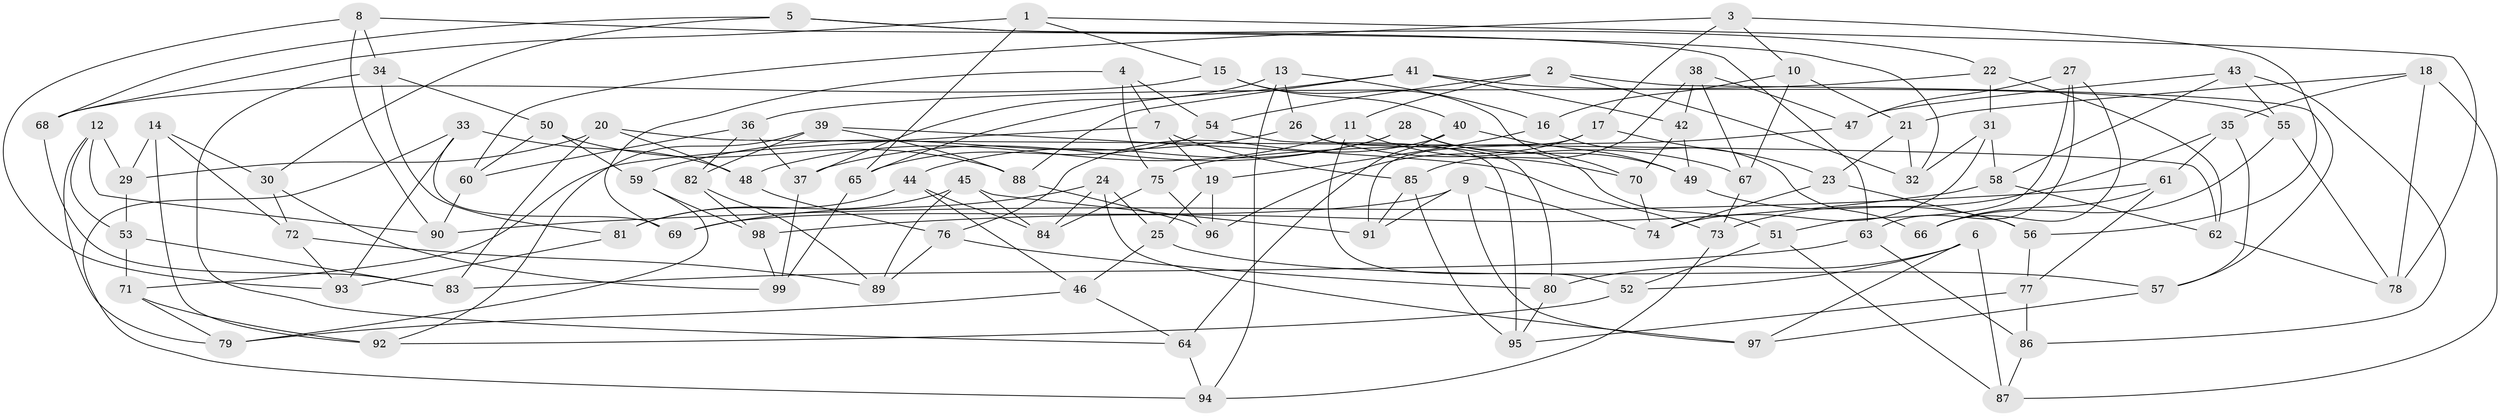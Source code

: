 // coarse degree distribution, {5: 0.0847457627118644, 6: 0.5932203389830508, 4: 0.3050847457627119, 3: 0.01694915254237288}
// Generated by graph-tools (version 1.1) at 2025/52/02/27/25 19:52:32]
// undirected, 99 vertices, 198 edges
graph export_dot {
graph [start="1"]
  node [color=gray90,style=filled];
  1;
  2;
  3;
  4;
  5;
  6;
  7;
  8;
  9;
  10;
  11;
  12;
  13;
  14;
  15;
  16;
  17;
  18;
  19;
  20;
  21;
  22;
  23;
  24;
  25;
  26;
  27;
  28;
  29;
  30;
  31;
  32;
  33;
  34;
  35;
  36;
  37;
  38;
  39;
  40;
  41;
  42;
  43;
  44;
  45;
  46;
  47;
  48;
  49;
  50;
  51;
  52;
  53;
  54;
  55;
  56;
  57;
  58;
  59;
  60;
  61;
  62;
  63;
  64;
  65;
  66;
  67;
  68;
  69;
  70;
  71;
  72;
  73;
  74;
  75;
  76;
  77;
  78;
  79;
  80;
  81;
  82;
  83;
  84;
  85;
  86;
  87;
  88;
  89;
  90;
  91;
  92;
  93;
  94;
  95;
  96;
  97;
  98;
  99;
  1 -- 65;
  1 -- 78;
  1 -- 15;
  1 -- 68;
  2 -- 57;
  2 -- 54;
  2 -- 11;
  2 -- 32;
  3 -- 17;
  3 -- 56;
  3 -- 10;
  3 -- 60;
  4 -- 69;
  4 -- 7;
  4 -- 75;
  4 -- 54;
  5 -- 30;
  5 -- 68;
  5 -- 63;
  5 -- 22;
  6 -- 80;
  6 -- 87;
  6 -- 52;
  6 -- 97;
  7 -- 71;
  7 -- 19;
  7 -- 85;
  8 -- 34;
  8 -- 32;
  8 -- 90;
  8 -- 93;
  9 -- 74;
  9 -- 97;
  9 -- 69;
  9 -- 91;
  10 -- 21;
  10 -- 67;
  10 -- 16;
  11 -- 48;
  11 -- 52;
  11 -- 70;
  12 -- 79;
  12 -- 90;
  12 -- 29;
  12 -- 53;
  13 -- 94;
  13 -- 26;
  13 -- 16;
  13 -- 37;
  14 -- 29;
  14 -- 30;
  14 -- 92;
  14 -- 72;
  15 -- 40;
  15 -- 70;
  15 -- 68;
  16 -- 66;
  16 -- 19;
  17 -- 23;
  17 -- 91;
  17 -- 96;
  18 -- 78;
  18 -- 21;
  18 -- 35;
  18 -- 87;
  19 -- 25;
  19 -- 96;
  20 -- 83;
  20 -- 48;
  20 -- 29;
  20 -- 62;
  21 -- 32;
  21 -- 23;
  22 -- 36;
  22 -- 62;
  22 -- 31;
  23 -- 74;
  23 -- 56;
  24 -- 25;
  24 -- 97;
  24 -- 69;
  24 -- 84;
  25 -- 57;
  25 -- 46;
  26 -- 80;
  26 -- 59;
  26 -- 67;
  27 -- 66;
  27 -- 47;
  27 -- 63;
  27 -- 51;
  28 -- 51;
  28 -- 44;
  28 -- 37;
  28 -- 49;
  29 -- 53;
  30 -- 72;
  30 -- 99;
  31 -- 32;
  31 -- 58;
  31 -- 74;
  33 -- 69;
  33 -- 48;
  33 -- 93;
  33 -- 94;
  34 -- 64;
  34 -- 50;
  34 -- 81;
  35 -- 73;
  35 -- 57;
  35 -- 61;
  36 -- 37;
  36 -- 60;
  36 -- 82;
  37 -- 99;
  38 -- 47;
  38 -- 85;
  38 -- 67;
  38 -- 42;
  39 -- 92;
  39 -- 88;
  39 -- 82;
  39 -- 73;
  40 -- 64;
  40 -- 49;
  40 -- 76;
  41 -- 88;
  41 -- 55;
  41 -- 42;
  41 -- 65;
  42 -- 49;
  42 -- 70;
  43 -- 58;
  43 -- 47;
  43 -- 55;
  43 -- 86;
  44 -- 81;
  44 -- 84;
  44 -- 46;
  45 -- 84;
  45 -- 91;
  45 -- 89;
  45 -- 81;
  46 -- 79;
  46 -- 64;
  47 -- 75;
  48 -- 76;
  49 -- 56;
  50 -- 59;
  50 -- 60;
  50 -- 88;
  51 -- 52;
  51 -- 87;
  52 -- 92;
  53 -- 83;
  53 -- 71;
  54 -- 95;
  54 -- 65;
  55 -- 78;
  55 -- 66;
  56 -- 77;
  57 -- 97;
  58 -- 62;
  58 -- 98;
  59 -- 79;
  59 -- 98;
  60 -- 90;
  61 -- 66;
  61 -- 77;
  61 -- 90;
  62 -- 78;
  63 -- 86;
  63 -- 83;
  64 -- 94;
  65 -- 99;
  67 -- 73;
  68 -- 83;
  70 -- 74;
  71 -- 79;
  71 -- 92;
  72 -- 89;
  72 -- 93;
  73 -- 94;
  75 -- 96;
  75 -- 84;
  76 -- 80;
  76 -- 89;
  77 -- 86;
  77 -- 95;
  80 -- 95;
  81 -- 93;
  82 -- 98;
  82 -- 89;
  85 -- 95;
  85 -- 91;
  86 -- 87;
  88 -- 96;
  98 -- 99;
}
